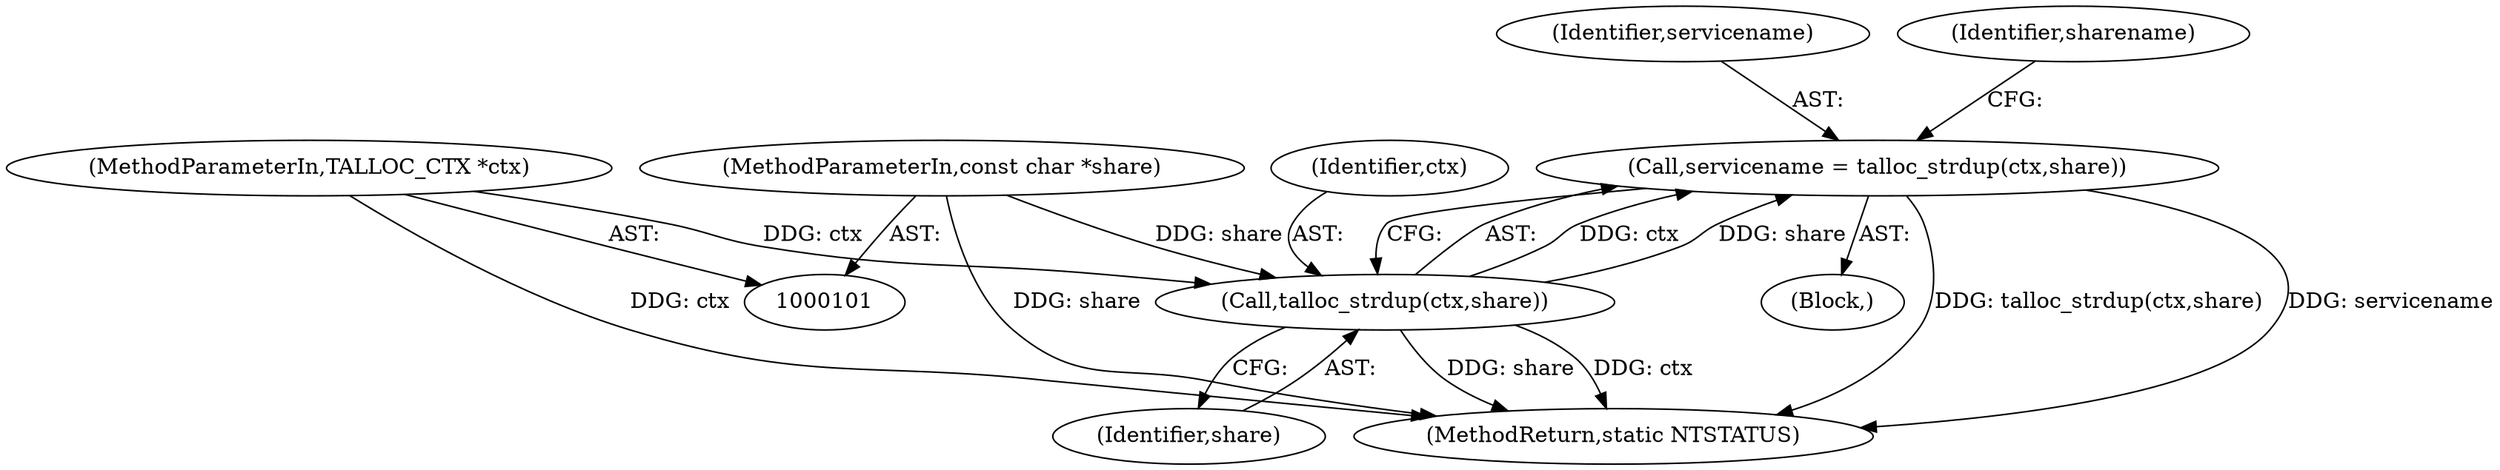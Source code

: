 digraph "0_samba_d724f835acb9f4886c0001af32cd325dbbf1f895@API" {
"1000140" [label="(Call,servicename = talloc_strdup(ctx,share))"];
"1000142" [label="(Call,talloc_strdup(ctx,share))"];
"1000102" [label="(MethodParameterIn,TALLOC_CTX *ctx)"];
"1000104" [label="(MethodParameterIn,const char *share)"];
"1000143" [label="(Identifier,ctx)"];
"1000141" [label="(Identifier,servicename)"];
"1000102" [label="(MethodParameterIn,TALLOC_CTX *ctx)"];
"1000140" [label="(Call,servicename = talloc_strdup(ctx,share))"];
"1000112" [label="(Block,)"];
"1000142" [label="(Call,talloc_strdup(ctx,share))"];
"1000146" [label="(Identifier,sharename)"];
"1000104" [label="(MethodParameterIn,const char *share)"];
"1000173" [label="(MethodReturn,static NTSTATUS)"];
"1000144" [label="(Identifier,share)"];
"1000140" -> "1000112"  [label="AST: "];
"1000140" -> "1000142"  [label="CFG: "];
"1000141" -> "1000140"  [label="AST: "];
"1000142" -> "1000140"  [label="AST: "];
"1000146" -> "1000140"  [label="CFG: "];
"1000140" -> "1000173"  [label="DDG: talloc_strdup(ctx,share)"];
"1000140" -> "1000173"  [label="DDG: servicename"];
"1000142" -> "1000140"  [label="DDG: ctx"];
"1000142" -> "1000140"  [label="DDG: share"];
"1000142" -> "1000144"  [label="CFG: "];
"1000143" -> "1000142"  [label="AST: "];
"1000144" -> "1000142"  [label="AST: "];
"1000142" -> "1000173"  [label="DDG: share"];
"1000142" -> "1000173"  [label="DDG: ctx"];
"1000102" -> "1000142"  [label="DDG: ctx"];
"1000104" -> "1000142"  [label="DDG: share"];
"1000102" -> "1000101"  [label="AST: "];
"1000102" -> "1000173"  [label="DDG: ctx"];
"1000104" -> "1000101"  [label="AST: "];
"1000104" -> "1000173"  [label="DDG: share"];
}
